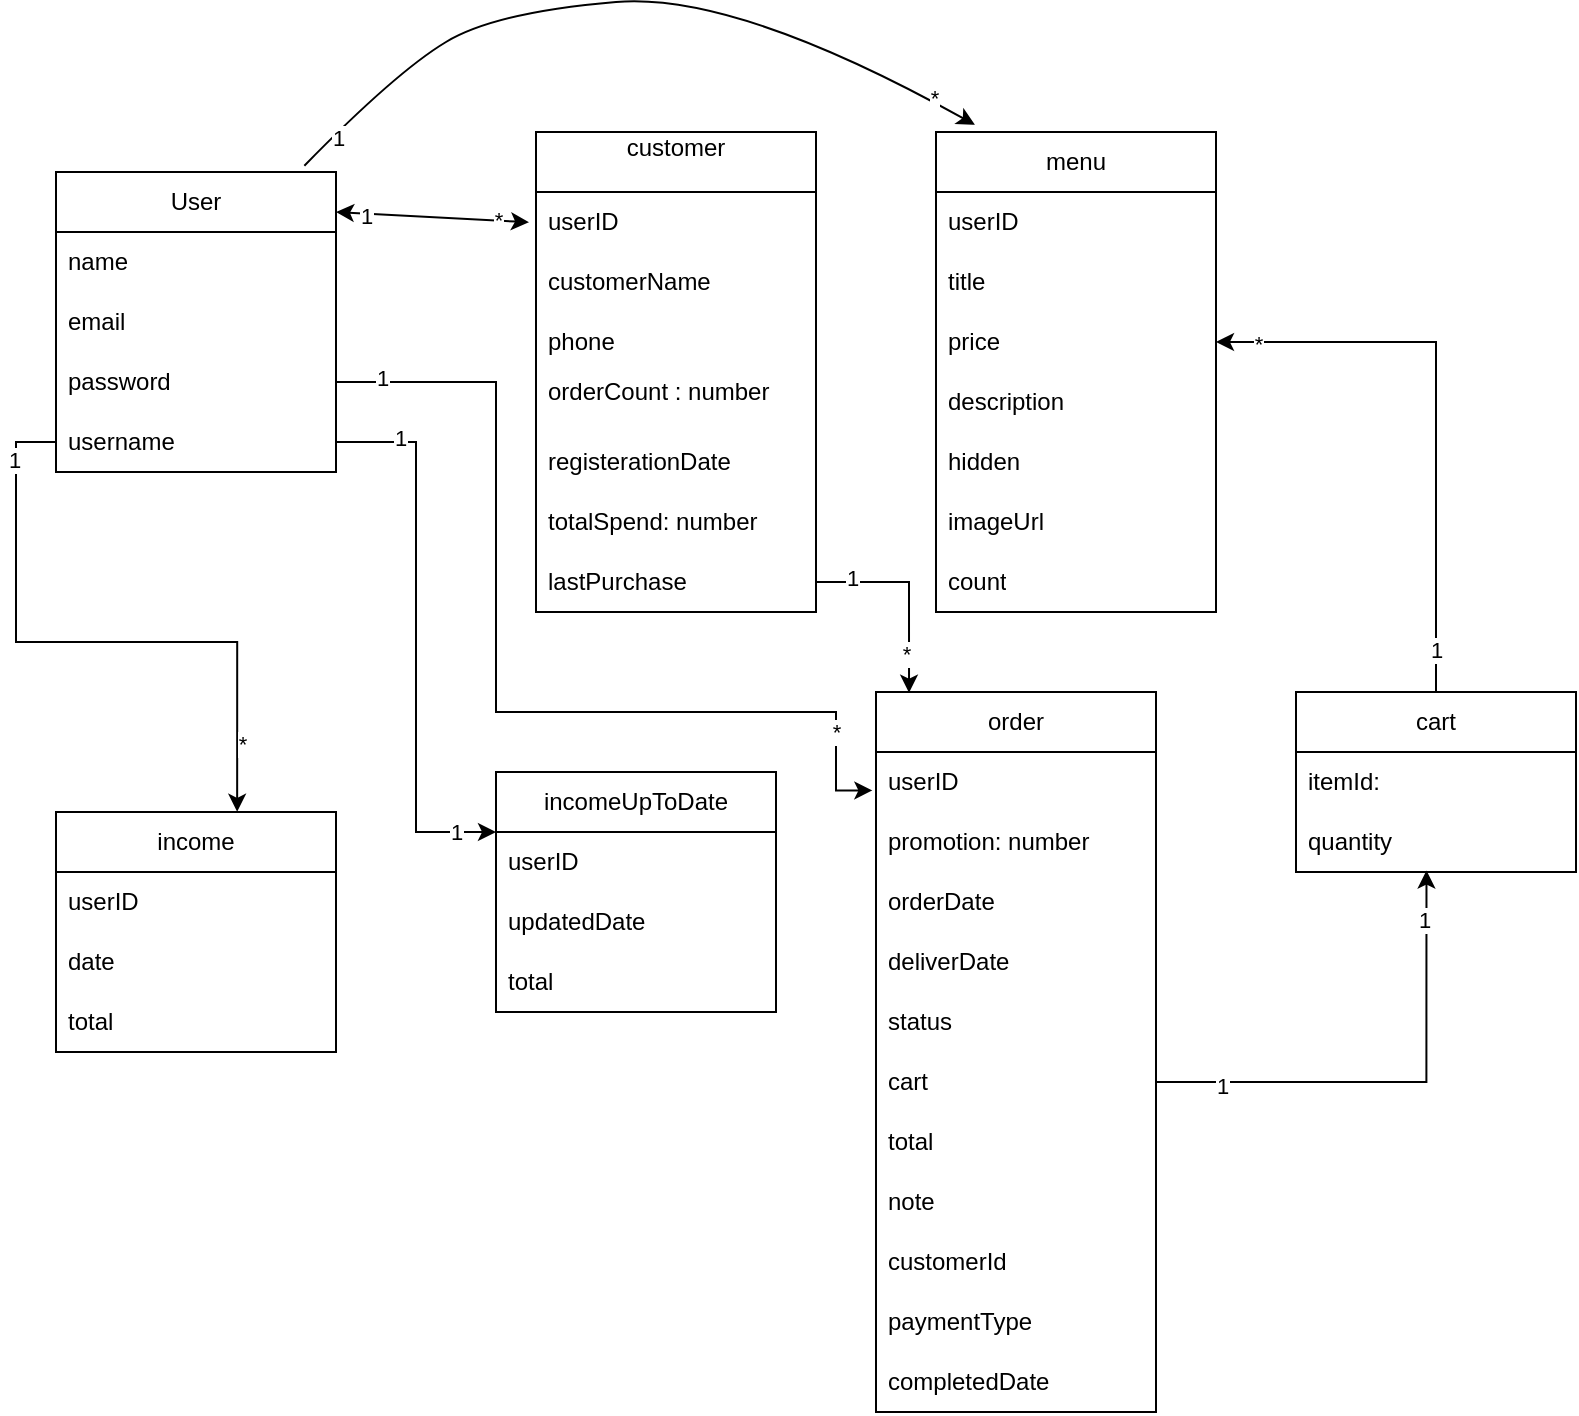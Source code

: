 <mxfile version="24.4.8" type="device">
  <diagram name="Page-1" id="7Q5m2vP5_uk13chLwitS">
    <mxGraphModel dx="1220" dy="659" grid="1" gridSize="10" guides="1" tooltips="1" connect="1" arrows="1" fold="1" page="1" pageScale="1" pageWidth="850" pageHeight="1100" math="0" shadow="0">
      <root>
        <mxCell id="0" />
        <mxCell id="1" parent="0" />
        <object label="customer&lt;div&gt;&lt;br&gt;&lt;/div&gt;" orderCount="number&#xa;" id="Ya9Eh5uQQHrNFDTpYrEj-1">
          <mxCell style="swimlane;fontStyle=0;childLayout=stackLayout;horizontal=1;startSize=30;horizontalStack=0;resizeParent=1;resizeParentMax=0;resizeLast=0;collapsible=1;marginBottom=0;whiteSpace=wrap;html=1;" vertex="1" parent="1">
            <mxGeometry x="290" y="230" width="140" height="240" as="geometry">
              <mxRectangle x="350" y="280" width="90" height="40" as="alternateBounds" />
            </mxGeometry>
          </mxCell>
        </object>
        <mxCell id="Ya9Eh5uQQHrNFDTpYrEj-2" value="userID" style="text;strokeColor=none;fillColor=none;align=left;verticalAlign=middle;spacingLeft=4;spacingRight=4;overflow=hidden;points=[[0,0.5],[1,0.5]];portConstraint=eastwest;rotatable=0;whiteSpace=wrap;html=1;" vertex="1" parent="Ya9Eh5uQQHrNFDTpYrEj-1">
          <mxGeometry y="30" width="140" height="30" as="geometry" />
        </mxCell>
        <mxCell id="Ya9Eh5uQQHrNFDTpYrEj-3" value="customerName" style="text;strokeColor=none;fillColor=none;align=left;verticalAlign=middle;spacingLeft=4;spacingRight=4;overflow=hidden;points=[[0,0.5],[1,0.5]];portConstraint=eastwest;rotatable=0;whiteSpace=wrap;html=1;" vertex="1" parent="Ya9Eh5uQQHrNFDTpYrEj-1">
          <mxGeometry y="60" width="140" height="30" as="geometry" />
        </mxCell>
        <mxCell id="Ya9Eh5uQQHrNFDTpYrEj-4" value="phone" style="text;strokeColor=none;fillColor=none;align=left;verticalAlign=middle;spacingLeft=4;spacingRight=4;overflow=hidden;points=[[0,0.5],[1,0.5]];portConstraint=eastwest;rotatable=0;whiteSpace=wrap;html=1;" vertex="1" parent="Ya9Eh5uQQHrNFDTpYrEj-1">
          <mxGeometry y="90" width="140" height="30" as="geometry" />
        </mxCell>
        <mxCell id="Ya9Eh5uQQHrNFDTpYrEj-14" value="orderCount : number&lt;div&gt;&lt;br&gt;&lt;/div&gt;" style="text;strokeColor=none;fillColor=none;align=left;verticalAlign=middle;spacingLeft=4;spacingRight=4;overflow=hidden;points=[[0,0.5],[1,0.5]];portConstraint=eastwest;rotatable=0;whiteSpace=wrap;html=1;" vertex="1" parent="Ya9Eh5uQQHrNFDTpYrEj-1">
          <mxGeometry y="120" width="140" height="30" as="geometry" />
        </mxCell>
        <mxCell id="Ya9Eh5uQQHrNFDTpYrEj-16" value="registerationDate" style="text;strokeColor=none;fillColor=none;align=left;verticalAlign=middle;spacingLeft=4;spacingRight=4;overflow=hidden;points=[[0,0.5],[1,0.5]];portConstraint=eastwest;rotatable=0;whiteSpace=wrap;html=1;" vertex="1" parent="Ya9Eh5uQQHrNFDTpYrEj-1">
          <mxGeometry y="150" width="140" height="30" as="geometry" />
        </mxCell>
        <mxCell id="Ya9Eh5uQQHrNFDTpYrEj-15" value="totalSpend: number" style="text;strokeColor=none;fillColor=none;align=left;verticalAlign=middle;spacingLeft=4;spacingRight=4;overflow=hidden;points=[[0,0.5],[1,0.5]];portConstraint=eastwest;rotatable=0;whiteSpace=wrap;html=1;" vertex="1" parent="Ya9Eh5uQQHrNFDTpYrEj-1">
          <mxGeometry y="180" width="140" height="30" as="geometry" />
        </mxCell>
        <mxCell id="Ya9Eh5uQQHrNFDTpYrEj-17" value="lastPurchase" style="text;strokeColor=none;fillColor=none;align=left;verticalAlign=middle;spacingLeft=4;spacingRight=4;overflow=hidden;points=[[0,0.5],[1,0.5]];portConstraint=eastwest;rotatable=0;whiteSpace=wrap;html=1;" vertex="1" parent="Ya9Eh5uQQHrNFDTpYrEj-1">
          <mxGeometry y="210" width="140" height="30" as="geometry" />
        </mxCell>
        <mxCell id="Ya9Eh5uQQHrNFDTpYrEj-18" value="User" style="swimlane;fontStyle=0;childLayout=stackLayout;horizontal=1;startSize=30;horizontalStack=0;resizeParent=1;resizeParentMax=0;resizeLast=0;collapsible=1;marginBottom=0;whiteSpace=wrap;html=1;" vertex="1" parent="1">
          <mxGeometry x="50" y="250" width="140" height="150" as="geometry" />
        </mxCell>
        <mxCell id="Ya9Eh5uQQHrNFDTpYrEj-19" value="name" style="text;strokeColor=none;fillColor=none;align=left;verticalAlign=middle;spacingLeft=4;spacingRight=4;overflow=hidden;points=[[0,0.5],[1,0.5]];portConstraint=eastwest;rotatable=0;whiteSpace=wrap;html=1;" vertex="1" parent="Ya9Eh5uQQHrNFDTpYrEj-18">
          <mxGeometry y="30" width="140" height="30" as="geometry" />
        </mxCell>
        <mxCell id="Ya9Eh5uQQHrNFDTpYrEj-20" value="email" style="text;strokeColor=none;fillColor=none;align=left;verticalAlign=middle;spacingLeft=4;spacingRight=4;overflow=hidden;points=[[0,0.5],[1,0.5]];portConstraint=eastwest;rotatable=0;whiteSpace=wrap;html=1;" vertex="1" parent="Ya9Eh5uQQHrNFDTpYrEj-18">
          <mxGeometry y="60" width="140" height="30" as="geometry" />
        </mxCell>
        <mxCell id="Ya9Eh5uQQHrNFDTpYrEj-22" value="password" style="text;strokeColor=none;fillColor=none;align=left;verticalAlign=middle;spacingLeft=4;spacingRight=4;overflow=hidden;points=[[0,0.5],[1,0.5]];portConstraint=eastwest;rotatable=0;whiteSpace=wrap;html=1;" vertex="1" parent="Ya9Eh5uQQHrNFDTpYrEj-18">
          <mxGeometry y="90" width="140" height="30" as="geometry" />
        </mxCell>
        <mxCell id="Ya9Eh5uQQHrNFDTpYrEj-21" value="username" style="text;strokeColor=none;fillColor=none;align=left;verticalAlign=middle;spacingLeft=4;spacingRight=4;overflow=hidden;points=[[0,0.5],[1,0.5]];portConstraint=eastwest;rotatable=0;whiteSpace=wrap;html=1;" vertex="1" parent="Ya9Eh5uQQHrNFDTpYrEj-18">
          <mxGeometry y="120" width="140" height="30" as="geometry" />
        </mxCell>
        <mxCell id="Ya9Eh5uQQHrNFDTpYrEj-23" value="menu" style="swimlane;fontStyle=0;childLayout=stackLayout;horizontal=1;startSize=30;horizontalStack=0;resizeParent=1;resizeParentMax=0;resizeLast=0;collapsible=1;marginBottom=0;whiteSpace=wrap;html=1;" vertex="1" parent="1">
          <mxGeometry x="490" y="230" width="140" height="240" as="geometry" />
        </mxCell>
        <mxCell id="Ya9Eh5uQQHrNFDTpYrEj-24" value="userID" style="text;strokeColor=none;fillColor=none;align=left;verticalAlign=middle;spacingLeft=4;spacingRight=4;overflow=hidden;points=[[0,0.5],[1,0.5]];portConstraint=eastwest;rotatable=0;whiteSpace=wrap;html=1;" vertex="1" parent="Ya9Eh5uQQHrNFDTpYrEj-23">
          <mxGeometry y="30" width="140" height="30" as="geometry" />
        </mxCell>
        <mxCell id="Ya9Eh5uQQHrNFDTpYrEj-25" value="title" style="text;strokeColor=none;fillColor=none;align=left;verticalAlign=middle;spacingLeft=4;spacingRight=4;overflow=hidden;points=[[0,0.5],[1,0.5]];portConstraint=eastwest;rotatable=0;whiteSpace=wrap;html=1;" vertex="1" parent="Ya9Eh5uQQHrNFDTpYrEj-23">
          <mxGeometry y="60" width="140" height="30" as="geometry" />
        </mxCell>
        <mxCell id="Ya9Eh5uQQHrNFDTpYrEj-27" value="price" style="text;strokeColor=none;fillColor=none;align=left;verticalAlign=middle;spacingLeft=4;spacingRight=4;overflow=hidden;points=[[0,0.5],[1,0.5]];portConstraint=eastwest;rotatable=0;whiteSpace=wrap;html=1;" vertex="1" parent="Ya9Eh5uQQHrNFDTpYrEj-23">
          <mxGeometry y="90" width="140" height="30" as="geometry" />
        </mxCell>
        <mxCell id="Ya9Eh5uQQHrNFDTpYrEj-29" value="description" style="text;strokeColor=none;fillColor=none;align=left;verticalAlign=middle;spacingLeft=4;spacingRight=4;overflow=hidden;points=[[0,0.5],[1,0.5]];portConstraint=eastwest;rotatable=0;whiteSpace=wrap;html=1;" vertex="1" parent="Ya9Eh5uQQHrNFDTpYrEj-23">
          <mxGeometry y="120" width="140" height="30" as="geometry" />
        </mxCell>
        <mxCell id="Ya9Eh5uQQHrNFDTpYrEj-28" value="hidden" style="text;strokeColor=none;fillColor=none;align=left;verticalAlign=middle;spacingLeft=4;spacingRight=4;overflow=hidden;points=[[0,0.5],[1,0.5]];portConstraint=eastwest;rotatable=0;whiteSpace=wrap;html=1;" vertex="1" parent="Ya9Eh5uQQHrNFDTpYrEj-23">
          <mxGeometry y="150" width="140" height="30" as="geometry" />
        </mxCell>
        <mxCell id="Ya9Eh5uQQHrNFDTpYrEj-30" value="imageUrl" style="text;strokeColor=none;fillColor=none;align=left;verticalAlign=middle;spacingLeft=4;spacingRight=4;overflow=hidden;points=[[0,0.5],[1,0.5]];portConstraint=eastwest;rotatable=0;whiteSpace=wrap;html=1;" vertex="1" parent="Ya9Eh5uQQHrNFDTpYrEj-23">
          <mxGeometry y="180" width="140" height="30" as="geometry" />
        </mxCell>
        <mxCell id="Ya9Eh5uQQHrNFDTpYrEj-26" value="count" style="text;strokeColor=none;fillColor=none;align=left;verticalAlign=middle;spacingLeft=4;spacingRight=4;overflow=hidden;points=[[0,0.5],[1,0.5]];portConstraint=eastwest;rotatable=0;whiteSpace=wrap;html=1;" vertex="1" parent="Ya9Eh5uQQHrNFDTpYrEj-23">
          <mxGeometry y="210" width="140" height="30" as="geometry" />
        </mxCell>
        <mxCell id="Ya9Eh5uQQHrNFDTpYrEj-31" value="income" style="swimlane;fontStyle=0;childLayout=stackLayout;horizontal=1;startSize=30;horizontalStack=0;resizeParent=1;resizeParentMax=0;resizeLast=0;collapsible=1;marginBottom=0;whiteSpace=wrap;html=1;" vertex="1" parent="1">
          <mxGeometry x="50" y="570" width="140" height="120" as="geometry" />
        </mxCell>
        <mxCell id="Ya9Eh5uQQHrNFDTpYrEj-32" value="userID" style="text;strokeColor=none;fillColor=none;align=left;verticalAlign=middle;spacingLeft=4;spacingRight=4;overflow=hidden;points=[[0,0.5],[1,0.5]];portConstraint=eastwest;rotatable=0;whiteSpace=wrap;html=1;" vertex="1" parent="Ya9Eh5uQQHrNFDTpYrEj-31">
          <mxGeometry y="30" width="140" height="30" as="geometry" />
        </mxCell>
        <mxCell id="Ya9Eh5uQQHrNFDTpYrEj-33" value="date" style="text;strokeColor=none;fillColor=none;align=left;verticalAlign=middle;spacingLeft=4;spacingRight=4;overflow=hidden;points=[[0,0.5],[1,0.5]];portConstraint=eastwest;rotatable=0;whiteSpace=wrap;html=1;" vertex="1" parent="Ya9Eh5uQQHrNFDTpYrEj-31">
          <mxGeometry y="60" width="140" height="30" as="geometry" />
        </mxCell>
        <mxCell id="Ya9Eh5uQQHrNFDTpYrEj-34" value="total" style="text;strokeColor=none;fillColor=none;align=left;verticalAlign=middle;spacingLeft=4;spacingRight=4;overflow=hidden;points=[[0,0.5],[1,0.5]];portConstraint=eastwest;rotatable=0;whiteSpace=wrap;html=1;" vertex="1" parent="Ya9Eh5uQQHrNFDTpYrEj-31">
          <mxGeometry y="90" width="140" height="30" as="geometry" />
        </mxCell>
        <mxCell id="Ya9Eh5uQQHrNFDTpYrEj-36" value="incomeUpToDate" style="swimlane;fontStyle=0;childLayout=stackLayout;horizontal=1;startSize=30;horizontalStack=0;resizeParent=1;resizeParentMax=0;resizeLast=0;collapsible=1;marginBottom=0;whiteSpace=wrap;html=1;" vertex="1" parent="1">
          <mxGeometry x="270" y="550" width="140" height="120" as="geometry" />
        </mxCell>
        <mxCell id="Ya9Eh5uQQHrNFDTpYrEj-37" value="userID" style="text;strokeColor=none;fillColor=none;align=left;verticalAlign=middle;spacingLeft=4;spacingRight=4;overflow=hidden;points=[[0,0.5],[1,0.5]];portConstraint=eastwest;rotatable=0;whiteSpace=wrap;html=1;" vertex="1" parent="Ya9Eh5uQQHrNFDTpYrEj-36">
          <mxGeometry y="30" width="140" height="30" as="geometry" />
        </mxCell>
        <mxCell id="Ya9Eh5uQQHrNFDTpYrEj-40" value="updatedDate" style="text;strokeColor=none;fillColor=none;align=left;verticalAlign=middle;spacingLeft=4;spacingRight=4;overflow=hidden;points=[[0,0.5],[1,0.5]];portConstraint=eastwest;rotatable=0;whiteSpace=wrap;html=1;" vertex="1" parent="Ya9Eh5uQQHrNFDTpYrEj-36">
          <mxGeometry y="60" width="140" height="30" as="geometry" />
        </mxCell>
        <mxCell id="Ya9Eh5uQQHrNFDTpYrEj-39" value="total" style="text;strokeColor=none;fillColor=none;align=left;verticalAlign=middle;spacingLeft=4;spacingRight=4;overflow=hidden;points=[[0,0.5],[1,0.5]];portConstraint=eastwest;rotatable=0;whiteSpace=wrap;html=1;" vertex="1" parent="Ya9Eh5uQQHrNFDTpYrEj-36">
          <mxGeometry y="90" width="140" height="30" as="geometry" />
        </mxCell>
        <mxCell id="Ya9Eh5uQQHrNFDTpYrEj-41" value="order" style="swimlane;fontStyle=0;childLayout=stackLayout;horizontal=1;startSize=30;horizontalStack=0;resizeParent=1;resizeParentMax=0;resizeLast=0;collapsible=1;marginBottom=0;whiteSpace=wrap;html=1;" vertex="1" parent="1">
          <mxGeometry x="460" y="510" width="140" height="360" as="geometry" />
        </mxCell>
        <mxCell id="Ya9Eh5uQQHrNFDTpYrEj-42" value="userID" style="text;strokeColor=none;fillColor=none;align=left;verticalAlign=middle;spacingLeft=4;spacingRight=4;overflow=hidden;points=[[0,0.5],[1,0.5]];portConstraint=eastwest;rotatable=0;whiteSpace=wrap;html=1;" vertex="1" parent="Ya9Eh5uQQHrNFDTpYrEj-41">
          <mxGeometry y="30" width="140" height="30" as="geometry" />
        </mxCell>
        <mxCell id="Ya9Eh5uQQHrNFDTpYrEj-43" value="promotion: number" style="text;strokeColor=none;fillColor=none;align=left;verticalAlign=middle;spacingLeft=4;spacingRight=4;overflow=hidden;points=[[0,0.5],[1,0.5]];portConstraint=eastwest;rotatable=0;whiteSpace=wrap;html=1;" vertex="1" parent="Ya9Eh5uQQHrNFDTpYrEj-41">
          <mxGeometry y="60" width="140" height="30" as="geometry" />
        </mxCell>
        <mxCell id="Ya9Eh5uQQHrNFDTpYrEj-45" value="orderDate" style="text;strokeColor=none;fillColor=none;align=left;verticalAlign=middle;spacingLeft=4;spacingRight=4;overflow=hidden;points=[[0,0.5],[1,0.5]];portConstraint=eastwest;rotatable=0;whiteSpace=wrap;html=1;" vertex="1" parent="Ya9Eh5uQQHrNFDTpYrEj-41">
          <mxGeometry y="90" width="140" height="30" as="geometry" />
        </mxCell>
        <mxCell id="Ya9Eh5uQQHrNFDTpYrEj-46" value="deliverDate" style="text;strokeColor=none;fillColor=none;align=left;verticalAlign=middle;spacingLeft=4;spacingRight=4;overflow=hidden;points=[[0,0.5],[1,0.5]];portConstraint=eastwest;rotatable=0;whiteSpace=wrap;html=1;" vertex="1" parent="Ya9Eh5uQQHrNFDTpYrEj-41">
          <mxGeometry y="120" width="140" height="30" as="geometry" />
        </mxCell>
        <mxCell id="Ya9Eh5uQQHrNFDTpYrEj-47" value="status" style="text;strokeColor=none;fillColor=none;align=left;verticalAlign=middle;spacingLeft=4;spacingRight=4;overflow=hidden;points=[[0,0.5],[1,0.5]];portConstraint=eastwest;rotatable=0;whiteSpace=wrap;html=1;" vertex="1" parent="Ya9Eh5uQQHrNFDTpYrEj-41">
          <mxGeometry y="150" width="140" height="30" as="geometry" />
        </mxCell>
        <mxCell id="Ya9Eh5uQQHrNFDTpYrEj-48" value="cart" style="text;strokeColor=none;fillColor=none;align=left;verticalAlign=middle;spacingLeft=4;spacingRight=4;overflow=hidden;points=[[0,0.5],[1,0.5]];portConstraint=eastwest;rotatable=0;whiteSpace=wrap;html=1;" vertex="1" parent="Ya9Eh5uQQHrNFDTpYrEj-41">
          <mxGeometry y="180" width="140" height="30" as="geometry" />
        </mxCell>
        <mxCell id="Ya9Eh5uQQHrNFDTpYrEj-54" value="total" style="text;strokeColor=none;fillColor=none;align=left;verticalAlign=middle;spacingLeft=4;spacingRight=4;overflow=hidden;points=[[0,0.5],[1,0.5]];portConstraint=eastwest;rotatable=0;whiteSpace=wrap;html=1;" vertex="1" parent="Ya9Eh5uQQHrNFDTpYrEj-41">
          <mxGeometry y="210" width="140" height="30" as="geometry" />
        </mxCell>
        <mxCell id="Ya9Eh5uQQHrNFDTpYrEj-55" value="note&lt;span style=&quot;color: rgba(0, 0, 0, 0); font-family: monospace; font-size: 0px; text-wrap: nowrap;&quot;&gt;%3CmxGraphModel%3E%3Croot%3E%3CmxCell%20id%3D%220%22%2F%3E%3CmxCell%20id%3D%221%22%20parent%3D%220%22%2F%3E%3CmxCell%20id%3D%222%22%20value%3D%22List%20Item%22%20style%3D%22text%3BstrokeColor%3Dnone%3BfillColor%3Dnone%3Balign%3Dleft%3BverticalAlign%3Dmiddle%3BspacingLeft%3D4%3BspacingRight%3D4%3Boverflow%3Dhidden%3Bpoints%3D%5B%5B0%2C0.5%5D%2C%5B1%2C0.5%5D%5D%3BportConstraint%3Deastwest%3Brotatable%3D0%3BwhiteSpace%3Dwrap%3Bhtml%3D1%3B%22%20vertex%3D%221%22%20parent%3D%221%22%3E%3CmxGeometry%20x%3D%22460%22%20y%3D%22600%22%20width%3D%22140%22%20height%3D%2230%22%20as%3D%22geometry%22%2F%3E%3C%2FmxCell%3E%3C%2Froot%3E%3C%2FmxGraphModel%3E&lt;/span&gt;" style="text;strokeColor=none;fillColor=none;align=left;verticalAlign=middle;spacingLeft=4;spacingRight=4;overflow=hidden;points=[[0,0.5],[1,0.5]];portConstraint=eastwest;rotatable=0;whiteSpace=wrap;html=1;" vertex="1" parent="Ya9Eh5uQQHrNFDTpYrEj-41">
          <mxGeometry y="240" width="140" height="30" as="geometry" />
        </mxCell>
        <mxCell id="Ya9Eh5uQQHrNFDTpYrEj-53" value="customerId" style="text;strokeColor=none;fillColor=none;align=left;verticalAlign=middle;spacingLeft=4;spacingRight=4;overflow=hidden;points=[[0,0.5],[1,0.5]];portConstraint=eastwest;rotatable=0;whiteSpace=wrap;html=1;" vertex="1" parent="Ya9Eh5uQQHrNFDTpYrEj-41">
          <mxGeometry y="270" width="140" height="30" as="geometry" />
        </mxCell>
        <mxCell id="Ya9Eh5uQQHrNFDTpYrEj-57" value="paymentType" style="text;strokeColor=none;fillColor=none;align=left;verticalAlign=middle;spacingLeft=4;spacingRight=4;overflow=hidden;points=[[0,0.5],[1,0.5]];portConstraint=eastwest;rotatable=0;whiteSpace=wrap;html=1;" vertex="1" parent="Ya9Eh5uQQHrNFDTpYrEj-41">
          <mxGeometry y="300" width="140" height="30" as="geometry" />
        </mxCell>
        <mxCell id="Ya9Eh5uQQHrNFDTpYrEj-56" value="completedDate&lt;span style=&quot;color: rgba(0, 0, 0, 0); font-family: monospace; font-size: 0px; text-wrap: nowrap;&quot;&gt;%3CmxGraphModel%3E%3Croot%3E%3CmxCell%20id%3D%220%22%2F%3E%3CmxCell%20id%3D%221%22%20parent%3D%220%22%2F%3E%3CmxCell%20id%3D%222%22%20value%3D%22List%20Item%22%20style%3D%22text%3BstrokeColor%3Dnone%3BfillColor%3Dnone%3Balign%3Dleft%3BverticalAlign%3Dmiddle%3BspacingLeft%3D4%3BspacingRight%3D4%3Boverflow%3Dhidden%3Bpoints%3D%5B%5B0%2C0.5%5D%2C%5B1%2C0.5%5D%5D%3BportConstraint%3Deastwest%3Brotatable%3D0%3BwhiteSpace%3Dwrap%3Bhtml%3D1%3B%22%20vertex%3D%221%22%20parent%3D%221%22%3E%3CmxGeometry%20x%3D%22460%22%20y%3D%22600%22%20width%3D%22140%22%20height%3D%2230%22%20as%3D%22geometry%22%2F%3E%3C%2FmxCell%3E%3C%2Froot%3E%3C%2FmxGraphModel%3E&lt;/span&gt;" style="text;strokeColor=none;fillColor=none;align=left;verticalAlign=middle;spacingLeft=4;spacingRight=4;overflow=hidden;points=[[0,0.5],[1,0.5]];portConstraint=eastwest;rotatable=0;whiteSpace=wrap;html=1;" vertex="1" parent="Ya9Eh5uQQHrNFDTpYrEj-41">
          <mxGeometry y="330" width="140" height="30" as="geometry" />
        </mxCell>
        <mxCell id="Ya9Eh5uQQHrNFDTpYrEj-97" style="edgeStyle=orthogonalEdgeStyle;rounded=0;orthogonalLoop=1;jettySize=auto;html=1;exitX=0.5;exitY=0;exitDx=0;exitDy=0;entryX=1;entryY=0.5;entryDx=0;entryDy=0;" edge="1" parent="1" source="Ya9Eh5uQQHrNFDTpYrEj-49" target="Ya9Eh5uQQHrNFDTpYrEj-27">
          <mxGeometry relative="1" as="geometry" />
        </mxCell>
        <mxCell id="Ya9Eh5uQQHrNFDTpYrEj-98" value="1" style="edgeLabel;html=1;align=center;verticalAlign=middle;resizable=0;points=[];" vertex="1" connectable="0" parent="Ya9Eh5uQQHrNFDTpYrEj-97">
          <mxGeometry x="-0.854" relative="1" as="geometry">
            <mxPoint as="offset" />
          </mxGeometry>
        </mxCell>
        <mxCell id="Ya9Eh5uQQHrNFDTpYrEj-99" value="*" style="edgeLabel;html=1;align=center;verticalAlign=middle;resizable=0;points=[];" vertex="1" connectable="0" parent="Ya9Eh5uQQHrNFDTpYrEj-97">
          <mxGeometry x="0.851" y="1" relative="1" as="geometry">
            <mxPoint as="offset" />
          </mxGeometry>
        </mxCell>
        <mxCell id="Ya9Eh5uQQHrNFDTpYrEj-49" value="cart" style="swimlane;fontStyle=0;childLayout=stackLayout;horizontal=1;startSize=30;horizontalStack=0;resizeParent=1;resizeParentMax=0;resizeLast=0;collapsible=1;marginBottom=0;whiteSpace=wrap;html=1;" vertex="1" parent="1">
          <mxGeometry x="670" y="510" width="140" height="90" as="geometry" />
        </mxCell>
        <mxCell id="Ya9Eh5uQQHrNFDTpYrEj-50" value="itemId:" style="text;strokeColor=none;fillColor=none;align=left;verticalAlign=middle;spacingLeft=4;spacingRight=4;overflow=hidden;points=[[0,0.5],[1,0.5]];portConstraint=eastwest;rotatable=0;whiteSpace=wrap;html=1;" vertex="1" parent="Ya9Eh5uQQHrNFDTpYrEj-49">
          <mxGeometry y="30" width="140" height="30" as="geometry" />
        </mxCell>
        <mxCell id="Ya9Eh5uQQHrNFDTpYrEj-51" value="quantity" style="text;strokeColor=none;fillColor=none;align=left;verticalAlign=middle;spacingLeft=4;spacingRight=4;overflow=hidden;points=[[0,0.5],[1,0.5]];portConstraint=eastwest;rotatable=0;whiteSpace=wrap;html=1;" vertex="1" parent="Ya9Eh5uQQHrNFDTpYrEj-49">
          <mxGeometry y="60" width="140" height="30" as="geometry" />
        </mxCell>
        <mxCell id="Ya9Eh5uQQHrNFDTpYrEj-69" value="" style="endArrow=classic;startArrow=classic;html=1;rounded=0;entryX=-0.025;entryY=0.504;entryDx=0;entryDy=0;entryPerimeter=0;" edge="1" parent="1" target="Ya9Eh5uQQHrNFDTpYrEj-2">
          <mxGeometry width="50" height="50" relative="1" as="geometry">
            <mxPoint x="190" y="270" as="sourcePoint" />
            <mxPoint x="240" y="220" as="targetPoint" />
          </mxGeometry>
        </mxCell>
        <mxCell id="Ya9Eh5uQQHrNFDTpYrEj-72" value="1" style="edgeLabel;html=1;align=center;verticalAlign=middle;resizable=0;points=[];" vertex="1" connectable="0" parent="Ya9Eh5uQQHrNFDTpYrEj-69">
          <mxGeometry x="-0.694" y="-1" relative="1" as="geometry">
            <mxPoint as="offset" />
          </mxGeometry>
        </mxCell>
        <mxCell id="Ya9Eh5uQQHrNFDTpYrEj-73" value="*" style="edgeLabel;html=1;align=center;verticalAlign=middle;resizable=0;points=[];" vertex="1" connectable="0" parent="Ya9Eh5uQQHrNFDTpYrEj-69">
          <mxGeometry x="0.669" y="1" relative="1" as="geometry">
            <mxPoint as="offset" />
          </mxGeometry>
        </mxCell>
        <mxCell id="Ya9Eh5uQQHrNFDTpYrEj-76" value="" style="curved=1;endArrow=classic;html=1;rounded=0;exitX=0.887;exitY=-0.021;exitDx=0;exitDy=0;exitPerimeter=0;entryX=0.139;entryY=-0.015;entryDx=0;entryDy=0;entryPerimeter=0;" edge="1" parent="1" source="Ya9Eh5uQQHrNFDTpYrEj-18" target="Ya9Eh5uQQHrNFDTpYrEj-23">
          <mxGeometry width="50" height="50" relative="1" as="geometry">
            <mxPoint x="250" y="210" as="sourcePoint" />
            <mxPoint x="300" y="160" as="targetPoint" />
            <Array as="points">
              <mxPoint x="220" y="200" />
              <mxPoint x="270" y="170" />
              <mxPoint x="390" y="160" />
            </Array>
          </mxGeometry>
        </mxCell>
        <mxCell id="Ya9Eh5uQQHrNFDTpYrEj-77" value="1" style="edgeLabel;html=1;align=center;verticalAlign=middle;resizable=0;points=[];" vertex="1" connectable="0" parent="Ya9Eh5uQQHrNFDTpYrEj-76">
          <mxGeometry x="-0.885" y="-2" relative="1" as="geometry">
            <mxPoint as="offset" />
          </mxGeometry>
        </mxCell>
        <mxCell id="Ya9Eh5uQQHrNFDTpYrEj-78" value="*" style="edgeLabel;html=1;align=center;verticalAlign=middle;resizable=0;points=[];" vertex="1" connectable="0" parent="Ya9Eh5uQQHrNFDTpYrEj-76">
          <mxGeometry x="0.871" y="2" relative="1" as="geometry">
            <mxPoint as="offset" />
          </mxGeometry>
        </mxCell>
        <mxCell id="Ya9Eh5uQQHrNFDTpYrEj-80" style="edgeStyle=orthogonalEdgeStyle;rounded=0;orthogonalLoop=1;jettySize=auto;html=1;entryX=0.647;entryY=-0.001;entryDx=0;entryDy=0;entryPerimeter=0;" edge="1" parent="1" source="Ya9Eh5uQQHrNFDTpYrEj-21" target="Ya9Eh5uQQHrNFDTpYrEj-31">
          <mxGeometry relative="1" as="geometry" />
        </mxCell>
        <mxCell id="Ya9Eh5uQQHrNFDTpYrEj-81" value="1" style="edgeLabel;html=1;align=center;verticalAlign=middle;resizable=0;points=[];" vertex="1" connectable="0" parent="Ya9Eh5uQQHrNFDTpYrEj-80">
          <mxGeometry x="-0.815" y="-1" relative="1" as="geometry">
            <mxPoint as="offset" />
          </mxGeometry>
        </mxCell>
        <mxCell id="Ya9Eh5uQQHrNFDTpYrEj-82" value="*" style="edgeLabel;html=1;align=center;verticalAlign=middle;resizable=0;points=[];" vertex="1" connectable="0" parent="Ya9Eh5uQQHrNFDTpYrEj-80">
          <mxGeometry x="0.782" y="2" relative="1" as="geometry">
            <mxPoint as="offset" />
          </mxGeometry>
        </mxCell>
        <mxCell id="Ya9Eh5uQQHrNFDTpYrEj-83" style="edgeStyle=orthogonalEdgeStyle;rounded=0;orthogonalLoop=1;jettySize=auto;html=1;entryX=0;entryY=0.25;entryDx=0;entryDy=0;" edge="1" parent="1" source="Ya9Eh5uQQHrNFDTpYrEj-21" target="Ya9Eh5uQQHrNFDTpYrEj-36">
          <mxGeometry relative="1" as="geometry" />
        </mxCell>
        <mxCell id="Ya9Eh5uQQHrNFDTpYrEj-86" value="1" style="edgeLabel;html=1;align=center;verticalAlign=middle;resizable=0;points=[];" vertex="1" connectable="0" parent="Ya9Eh5uQQHrNFDTpYrEj-83">
          <mxGeometry x="-0.769" y="2" relative="1" as="geometry">
            <mxPoint as="offset" />
          </mxGeometry>
        </mxCell>
        <mxCell id="Ya9Eh5uQQHrNFDTpYrEj-87" value="1" style="edgeLabel;html=1;align=center;verticalAlign=middle;resizable=0;points=[];" vertex="1" connectable="0" parent="Ya9Eh5uQQHrNFDTpYrEj-83">
          <mxGeometry x="0.851" relative="1" as="geometry">
            <mxPoint as="offset" />
          </mxGeometry>
        </mxCell>
        <mxCell id="Ya9Eh5uQQHrNFDTpYrEj-88" style="edgeStyle=orthogonalEdgeStyle;rounded=0;orthogonalLoop=1;jettySize=auto;html=1;exitX=1;exitY=0.5;exitDx=0;exitDy=0;entryX=0.118;entryY=0.001;entryDx=0;entryDy=0;entryPerimeter=0;" edge="1" parent="1" source="Ya9Eh5uQQHrNFDTpYrEj-17" target="Ya9Eh5uQQHrNFDTpYrEj-41">
          <mxGeometry relative="1" as="geometry" />
        </mxCell>
        <mxCell id="Ya9Eh5uQQHrNFDTpYrEj-89" value="1" style="edgeLabel;html=1;align=center;verticalAlign=middle;resizable=0;points=[];" vertex="1" connectable="0" parent="Ya9Eh5uQQHrNFDTpYrEj-88">
          <mxGeometry x="-0.642" y="2" relative="1" as="geometry">
            <mxPoint as="offset" />
          </mxGeometry>
        </mxCell>
        <mxCell id="Ya9Eh5uQQHrNFDTpYrEj-90" value="*" style="edgeLabel;html=1;align=center;verticalAlign=middle;resizable=0;points=[];" vertex="1" connectable="0" parent="Ya9Eh5uQQHrNFDTpYrEj-88">
          <mxGeometry x="0.608" y="-2" relative="1" as="geometry">
            <mxPoint as="offset" />
          </mxGeometry>
        </mxCell>
        <mxCell id="Ya9Eh5uQQHrNFDTpYrEj-91" style="edgeStyle=orthogonalEdgeStyle;rounded=0;orthogonalLoop=1;jettySize=auto;html=1;exitX=1;exitY=0.5;exitDx=0;exitDy=0;entryX=-0.013;entryY=0.641;entryDx=0;entryDy=0;entryPerimeter=0;" edge="1" parent="1" source="Ya9Eh5uQQHrNFDTpYrEj-22" target="Ya9Eh5uQQHrNFDTpYrEj-42">
          <mxGeometry relative="1" as="geometry">
            <Array as="points">
              <mxPoint x="270" y="355" />
              <mxPoint x="270" y="520" />
              <mxPoint x="440" y="520" />
              <mxPoint x="440" y="559" />
            </Array>
          </mxGeometry>
        </mxCell>
        <mxCell id="Ya9Eh5uQQHrNFDTpYrEj-92" value="1" style="edgeLabel;html=1;align=center;verticalAlign=middle;resizable=0;points=[];" vertex="1" connectable="0" parent="Ya9Eh5uQQHrNFDTpYrEj-91">
          <mxGeometry x="-0.905" y="2" relative="1" as="geometry">
            <mxPoint as="offset" />
          </mxGeometry>
        </mxCell>
        <mxCell id="Ya9Eh5uQQHrNFDTpYrEj-93" value="*" style="edgeLabel;html=1;align=center;verticalAlign=middle;resizable=0;points=[];" vertex="1" connectable="0" parent="Ya9Eh5uQQHrNFDTpYrEj-91">
          <mxGeometry x="0.799" relative="1" as="geometry">
            <mxPoint as="offset" />
          </mxGeometry>
        </mxCell>
        <mxCell id="Ya9Eh5uQQHrNFDTpYrEj-94" style="edgeStyle=orthogonalEdgeStyle;rounded=0;orthogonalLoop=1;jettySize=auto;html=1;entryX=0.466;entryY=0.975;entryDx=0;entryDy=0;entryPerimeter=0;" edge="1" parent="1" source="Ya9Eh5uQQHrNFDTpYrEj-48" target="Ya9Eh5uQQHrNFDTpYrEj-51">
          <mxGeometry relative="1" as="geometry">
            <mxPoint x="682" y="630" as="targetPoint" />
          </mxGeometry>
        </mxCell>
        <mxCell id="Ya9Eh5uQQHrNFDTpYrEj-95" value="1" style="edgeLabel;html=1;align=center;verticalAlign=middle;resizable=0;points=[];" vertex="1" connectable="0" parent="Ya9Eh5uQQHrNFDTpYrEj-94">
          <mxGeometry x="-0.727" y="-2" relative="1" as="geometry">
            <mxPoint as="offset" />
          </mxGeometry>
        </mxCell>
        <mxCell id="Ya9Eh5uQQHrNFDTpYrEj-96" value="1" style="edgeLabel;html=1;align=center;verticalAlign=middle;resizable=0;points=[];" vertex="1" connectable="0" parent="Ya9Eh5uQQHrNFDTpYrEj-94">
          <mxGeometry x="0.795" y="1" relative="1" as="geometry">
            <mxPoint as="offset" />
          </mxGeometry>
        </mxCell>
      </root>
    </mxGraphModel>
  </diagram>
</mxfile>
